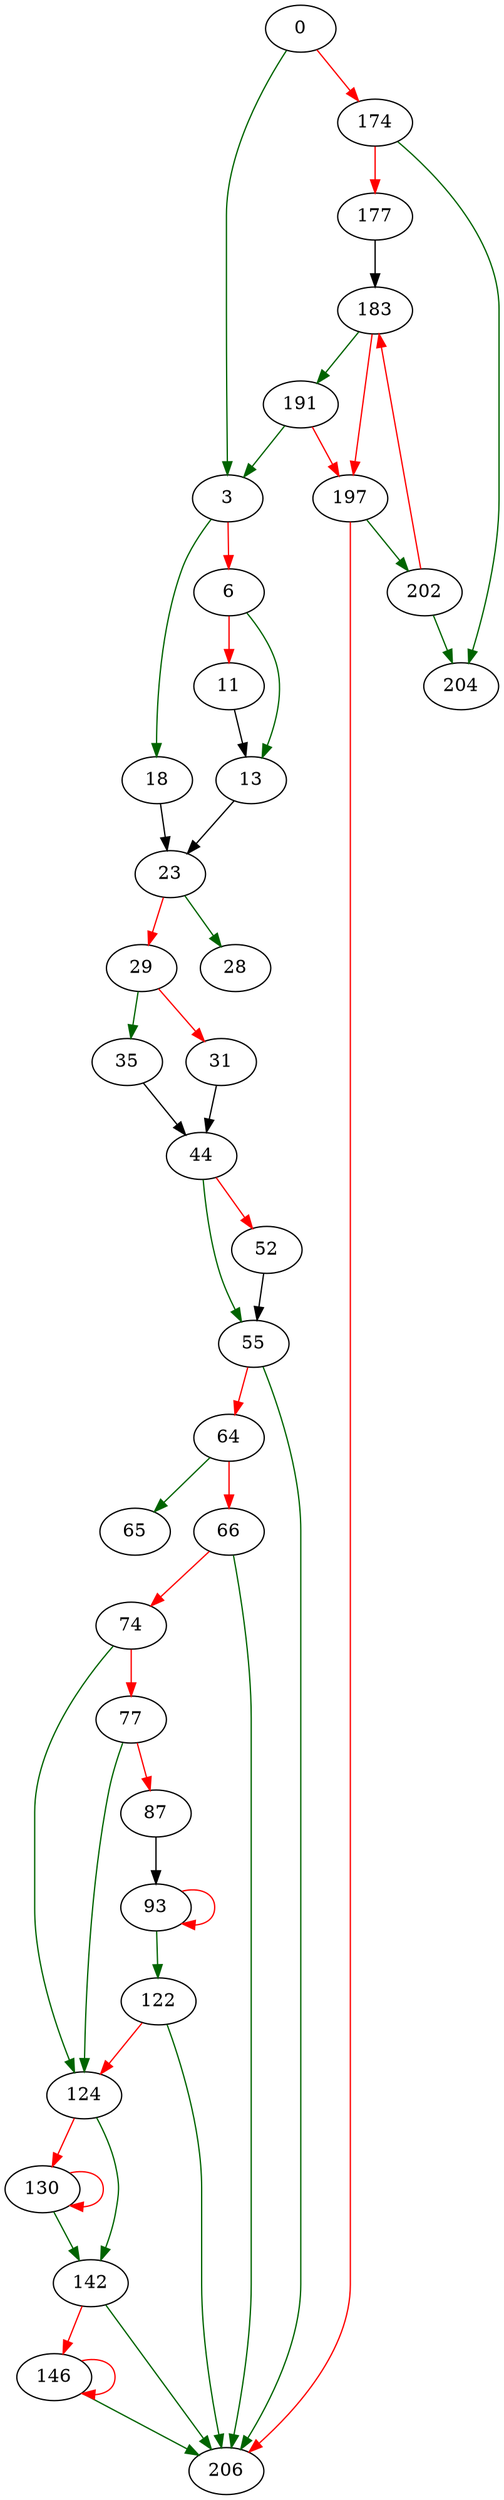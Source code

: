 strict digraph "next_file_name" {
	// Node definitions.
	0 [entry=true];
	3;
	174;
	18;
	6;
	13;
	11;
	23;
	28;
	29;
	35;
	31;
	44;
	55;
	52;
	206;
	64;
	65;
	66;
	74;
	124;
	77;
	87;
	93;
	122;
	142;
	130;
	146;
	204;
	177;
	183;
	191;
	197;
	202;

	// Edge definitions.
	0 -> 3 [
		color=darkgreen
		cond=true
	];
	0 -> 174 [
		color=red
		cond=false
	];
	3 -> 18 [
		color=darkgreen
		cond=true
	];
	3 -> 6 [
		color=red
		cond=false
	];
	174 -> 204 [
		color=darkgreen
		cond=true
	];
	174 -> 177 [
		color=red
		cond=false
	];
	18 -> 23;
	6 -> 13 [
		color=darkgreen
		cond=true
	];
	6 -> 11 [
		color=red
		cond=false
	];
	13 -> 23;
	11 -> 13;
	23 -> 28 [
		color=darkgreen
		cond=true
	];
	23 -> 29 [
		color=red
		cond=false
	];
	29 -> 35 [
		color=darkgreen
		cond=true
	];
	29 -> 31 [
		color=red
		cond=false
	];
	35 -> 44;
	31 -> 44;
	44 -> 55 [
		color=darkgreen
		cond=true
	];
	44 -> 52 [
		color=red
		cond=false
	];
	55 -> 206 [
		color=darkgreen
		cond=true
	];
	55 -> 64 [
		color=red
		cond=false
	];
	52 -> 55;
	64 -> 65 [
		color=darkgreen
		cond=true
	];
	64 -> 66 [
		color=red
		cond=false
	];
	66 -> 206 [
		color=darkgreen
		cond=true
	];
	66 -> 74 [
		color=red
		cond=false
	];
	74 -> 124 [
		color=darkgreen
		cond=true
	];
	74 -> 77 [
		color=red
		cond=false
	];
	124 -> 142 [
		color=darkgreen
		cond=true
	];
	124 -> 130 [
		color=red
		cond=false
	];
	77 -> 124 [
		color=darkgreen
		cond=true
	];
	77 -> 87 [
		color=red
		cond=false
	];
	87 -> 93;
	93 -> 93 [
		color=red
		cond=false
	];
	93 -> 122 [
		color=darkgreen
		cond=true
	];
	122 -> 206 [
		color=darkgreen
		cond=true
	];
	122 -> 124 [
		color=red
		cond=false
	];
	142 -> 206 [
		color=darkgreen
		cond=true
	];
	142 -> 146 [
		color=red
		cond=false
	];
	130 -> 142 [
		color=darkgreen
		cond=true
	];
	130 -> 130 [
		color=red
		cond=false
	];
	146 -> 206 [
		color=darkgreen
		cond=true
	];
	146 -> 146 [
		color=red
		cond=false
	];
	177 -> 183;
	183 -> 191 [
		color=darkgreen
		cond=true
	];
	183 -> 197 [
		color=red
		cond=false
	];
	191 -> 3 [
		color=darkgreen
		cond=true
	];
	191 -> 197 [
		color=red
		cond=false
	];
	197 -> 206 [
		color=red
		cond=false
	];
	197 -> 202 [
		color=darkgreen
		cond=true
	];
	202 -> 204 [
		color=darkgreen
		cond=true
	];
	202 -> 183 [
		color=red
		cond=false
	];
}